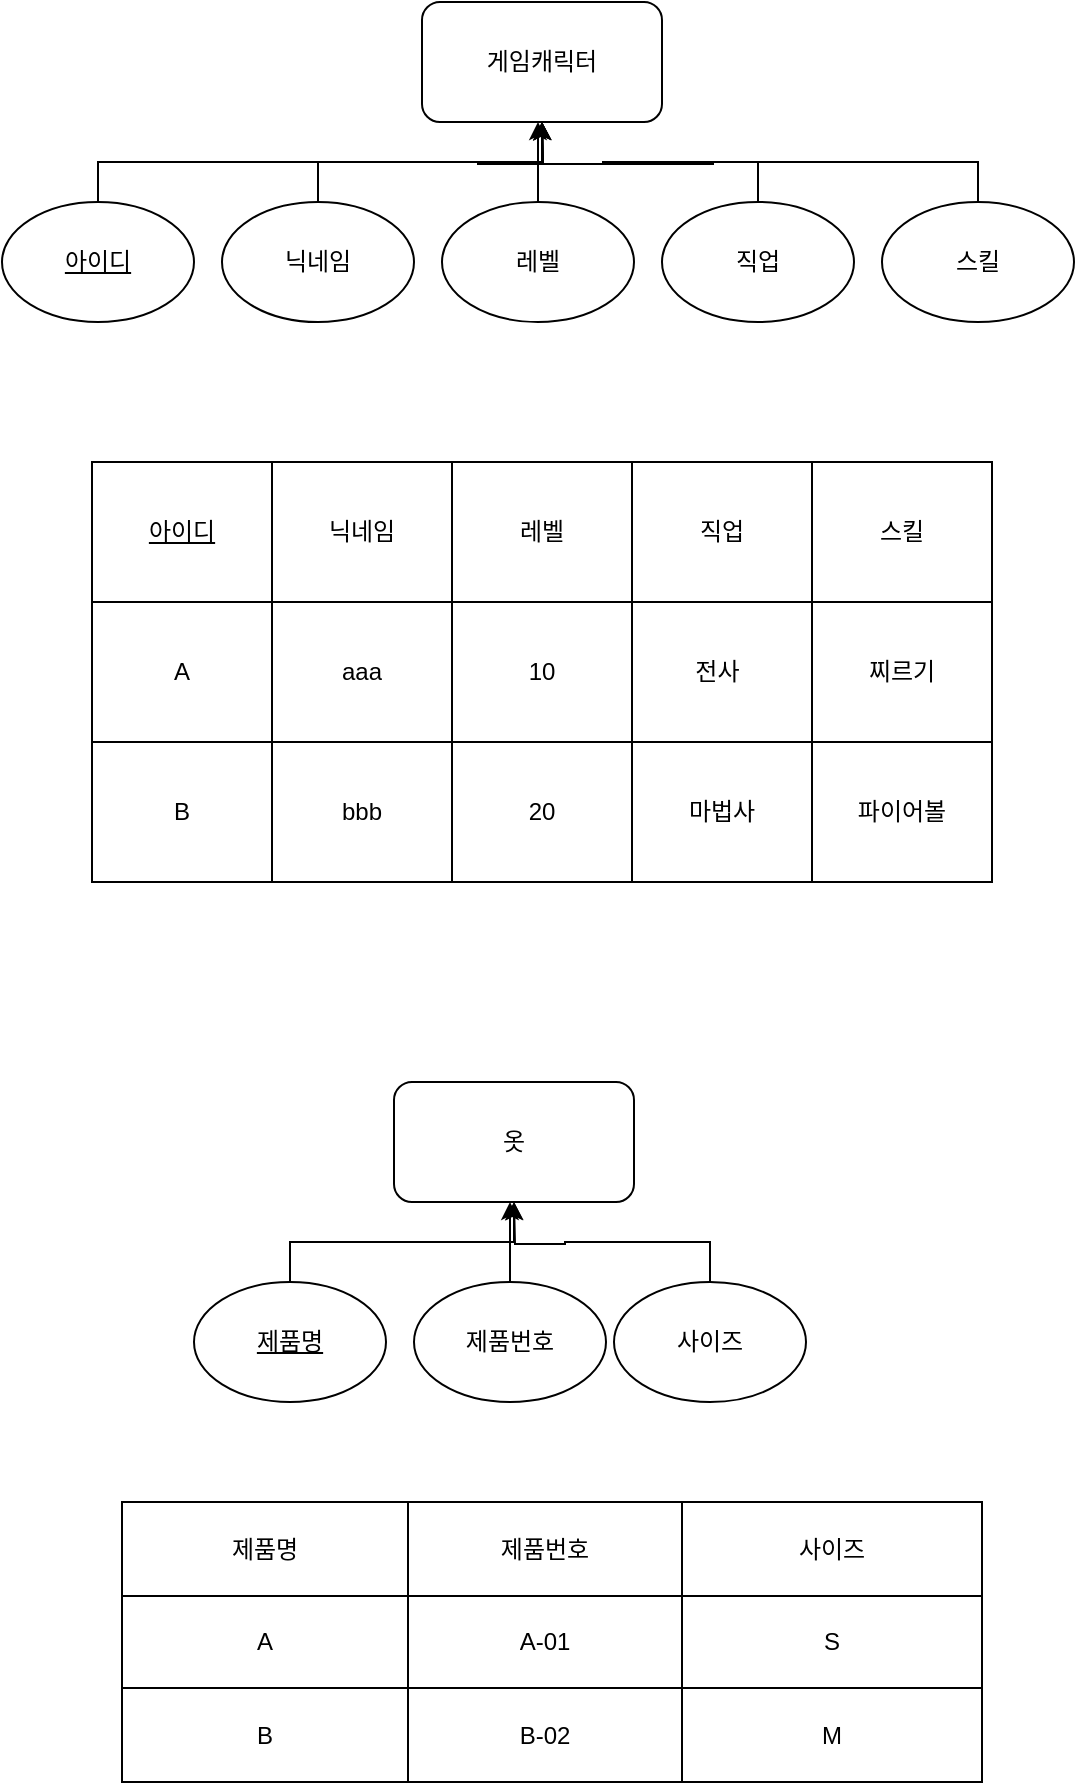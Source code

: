 <mxfile version="16.0.0" type="device" pages="2"><diagram id="GrVzftkadPFv-G3hOPtj" name="Page-1"><mxGraphModel dx="509" dy="579" grid="1" gridSize="10" guides="1" tooltips="1" connect="1" arrows="1" fold="1" page="1" pageScale="1" pageWidth="827" pageHeight="1169" math="0" shadow="0"><root><mxCell id="0"/><mxCell id="1" parent="0"/><mxCell id="8YpIu8HoscngSyDvV1vn-9" style="edgeStyle=orthogonalEdgeStyle;rounded=0;orthogonalLoop=1;jettySize=auto;html=1;exitX=0.5;exitY=0;exitDx=0;exitDy=0;" parent="1" source="8YpIu8HoscngSyDvV1vn-1" edge="1"><mxGeometry relative="1" as="geometry"><mxPoint x="400" y="140" as="targetPoint"/></mxGeometry></mxCell><mxCell id="8YpIu8HoscngSyDvV1vn-1" value="닉네임" style="ellipse;whiteSpace=wrap;html=1;" parent="1" vertex="1"><mxGeometry x="240" y="180" width="96" height="60" as="geometry"/></mxCell><mxCell id="8YpIu8HoscngSyDvV1vn-2" value="게임캐릭터" style="rounded=1;whiteSpace=wrap;html=1;" parent="1" vertex="1"><mxGeometry x="340" y="80" width="120" height="60" as="geometry"/></mxCell><mxCell id="8YpIu8HoscngSyDvV1vn-10" style="edgeStyle=orthogonalEdgeStyle;rounded=0;orthogonalLoop=1;jettySize=auto;html=1;exitX=0.5;exitY=0;exitDx=0;exitDy=0;" parent="1" source="8YpIu8HoscngSyDvV1vn-3" edge="1"><mxGeometry relative="1" as="geometry"><mxPoint x="398" y="140" as="targetPoint"/></mxGeometry></mxCell><mxCell id="8YpIu8HoscngSyDvV1vn-3" value="레벨" style="ellipse;whiteSpace=wrap;html=1;" parent="1" vertex="1"><mxGeometry x="350" y="180" width="96" height="60" as="geometry"/></mxCell><mxCell id="8YpIu8HoscngSyDvV1vn-11" style="edgeStyle=orthogonalEdgeStyle;rounded=0;orthogonalLoop=1;jettySize=auto;html=1;exitX=0.5;exitY=0;exitDx=0;exitDy=0;" parent="1" source="8YpIu8HoscngSyDvV1vn-4" edge="1"><mxGeometry relative="1" as="geometry"><mxPoint x="400" y="140" as="targetPoint"/></mxGeometry></mxCell><mxCell id="8YpIu8HoscngSyDvV1vn-4" value="직업" style="ellipse;whiteSpace=wrap;html=1;" parent="1" vertex="1"><mxGeometry x="460" y="180" width="96" height="60" as="geometry"/></mxCell><mxCell id="8YpIu8HoscngSyDvV1vn-12" style="edgeStyle=orthogonalEdgeStyle;rounded=0;orthogonalLoop=1;jettySize=auto;html=1;exitX=0.5;exitY=0;exitDx=0;exitDy=0;" parent="1" source="8YpIu8HoscngSyDvV1vn-5" edge="1"><mxGeometry relative="1" as="geometry"><mxPoint x="400" y="140" as="targetPoint"/></mxGeometry></mxCell><mxCell id="8YpIu8HoscngSyDvV1vn-5" value="스킬" style="ellipse;whiteSpace=wrap;html=1;" parent="1" vertex="1"><mxGeometry x="570" y="180" width="96" height="60" as="geometry"/></mxCell><mxCell id="8YpIu8HoscngSyDvV1vn-8" style="edgeStyle=orthogonalEdgeStyle;rounded=0;orthogonalLoop=1;jettySize=auto;html=1;exitX=0.5;exitY=0;exitDx=0;exitDy=0;entryX=0.5;entryY=1;entryDx=0;entryDy=0;" parent="1" source="8YpIu8HoscngSyDvV1vn-6" target="8YpIu8HoscngSyDvV1vn-2" edge="1"><mxGeometry relative="1" as="geometry"/></mxCell><mxCell id="8YpIu8HoscngSyDvV1vn-6" value="&lt;u&gt;아이디&lt;/u&gt;" style="ellipse;whiteSpace=wrap;html=1;" parent="1" vertex="1"><mxGeometry x="130" y="180" width="96" height="60" as="geometry"/></mxCell><mxCell id="UnoXtULOWUExB36kp30v-1" style="edgeStyle=orthogonalEdgeStyle;rounded=0;orthogonalLoop=1;jettySize=auto;html=1;exitX=0.5;exitY=0;exitDx=0;exitDy=0;" edge="1" parent="1" source="UnoXtULOWUExB36kp30v-2"><mxGeometry relative="1" as="geometry"><mxPoint x="386" y="680" as="targetPoint"/></mxGeometry></mxCell><mxCell id="UnoXtULOWUExB36kp30v-2" value="사이즈" style="ellipse;whiteSpace=wrap;html=1;" vertex="1" parent="1"><mxGeometry x="436" y="720" width="96" height="60" as="geometry"/></mxCell><mxCell id="UnoXtULOWUExB36kp30v-3" value="옷" style="rounded=1;whiteSpace=wrap;html=1;" vertex="1" parent="1"><mxGeometry x="326" y="620" width="120" height="60" as="geometry"/></mxCell><mxCell id="UnoXtULOWUExB36kp30v-4" style="edgeStyle=orthogonalEdgeStyle;rounded=0;orthogonalLoop=1;jettySize=auto;html=1;exitX=0.5;exitY=0;exitDx=0;exitDy=0;" edge="1" parent="1" source="UnoXtULOWUExB36kp30v-5"><mxGeometry relative="1" as="geometry"><mxPoint x="384" y="680" as="targetPoint"/></mxGeometry></mxCell><mxCell id="UnoXtULOWUExB36kp30v-5" value="제품번호" style="ellipse;whiteSpace=wrap;html=1;" vertex="1" parent="1"><mxGeometry x="336" y="720" width="96" height="60" as="geometry"/></mxCell><mxCell id="UnoXtULOWUExB36kp30v-10" style="edgeStyle=orthogonalEdgeStyle;rounded=0;orthogonalLoop=1;jettySize=auto;html=1;exitX=0.5;exitY=0;exitDx=0;exitDy=0;entryX=0.5;entryY=1;entryDx=0;entryDy=0;" edge="1" parent="1" source="UnoXtULOWUExB36kp30v-11" target="UnoXtULOWUExB36kp30v-3"><mxGeometry relative="1" as="geometry"/></mxCell><mxCell id="UnoXtULOWUExB36kp30v-11" value="&lt;u&gt;제품명&lt;/u&gt;" style="ellipse;whiteSpace=wrap;html=1;" vertex="1" parent="1"><mxGeometry x="226" y="720" width="96" height="60" as="geometry"/></mxCell><mxCell id="UnoXtULOWUExB36kp30v-12" value="" style="shape=table;html=1;whiteSpace=wrap;startSize=0;container=1;collapsible=0;childLayout=tableLayout;" vertex="1" parent="1"><mxGeometry x="190" y="830" width="430" height="140" as="geometry"/></mxCell><mxCell id="UnoXtULOWUExB36kp30v-13" value="" style="shape=partialRectangle;html=1;whiteSpace=wrap;collapsible=0;dropTarget=0;pointerEvents=0;fillColor=none;top=0;left=0;bottom=0;right=0;points=[[0,0.5],[1,0.5]];portConstraint=eastwest;" vertex="1" parent="UnoXtULOWUExB36kp30v-12"><mxGeometry width="430" height="47" as="geometry"/></mxCell><mxCell id="UnoXtULOWUExB36kp30v-14" value="제품명" style="shape=partialRectangle;html=1;whiteSpace=wrap;connectable=0;fillColor=none;top=0;left=0;bottom=0;right=0;overflow=hidden;pointerEvents=1;" vertex="1" parent="UnoXtULOWUExB36kp30v-13"><mxGeometry width="143" height="47" as="geometry"><mxRectangle width="143" height="47" as="alternateBounds"/></mxGeometry></mxCell><mxCell id="UnoXtULOWUExB36kp30v-15" value="제품번호" style="shape=partialRectangle;html=1;whiteSpace=wrap;connectable=0;fillColor=none;top=0;left=0;bottom=0;right=0;overflow=hidden;pointerEvents=1;" vertex="1" parent="UnoXtULOWUExB36kp30v-13"><mxGeometry x="143" width="137" height="47" as="geometry"><mxRectangle width="137" height="47" as="alternateBounds"/></mxGeometry></mxCell><mxCell id="UnoXtULOWUExB36kp30v-16" value="사이즈" style="shape=partialRectangle;html=1;whiteSpace=wrap;connectable=0;fillColor=none;top=0;left=0;bottom=0;right=0;overflow=hidden;pointerEvents=1;" vertex="1" parent="UnoXtULOWUExB36kp30v-13"><mxGeometry x="280" width="150" height="47" as="geometry"><mxRectangle width="150" height="47" as="alternateBounds"/></mxGeometry></mxCell><mxCell id="UnoXtULOWUExB36kp30v-17" value="" style="shape=partialRectangle;html=1;whiteSpace=wrap;collapsible=0;dropTarget=0;pointerEvents=0;fillColor=none;top=0;left=0;bottom=0;right=0;points=[[0,0.5],[1,0.5]];portConstraint=eastwest;" vertex="1" parent="UnoXtULOWUExB36kp30v-12"><mxGeometry y="47" width="430" height="46" as="geometry"/></mxCell><mxCell id="UnoXtULOWUExB36kp30v-18" value="A" style="shape=partialRectangle;html=1;whiteSpace=wrap;connectable=0;fillColor=none;top=0;left=0;bottom=0;right=0;overflow=hidden;pointerEvents=1;" vertex="1" parent="UnoXtULOWUExB36kp30v-17"><mxGeometry width="143" height="46" as="geometry"><mxRectangle width="143" height="46" as="alternateBounds"/></mxGeometry></mxCell><mxCell id="UnoXtULOWUExB36kp30v-19" value="A-01" style="shape=partialRectangle;html=1;whiteSpace=wrap;connectable=0;fillColor=none;top=0;left=0;bottom=0;right=0;overflow=hidden;pointerEvents=1;" vertex="1" parent="UnoXtULOWUExB36kp30v-17"><mxGeometry x="143" width="137" height="46" as="geometry"><mxRectangle width="137" height="46" as="alternateBounds"/></mxGeometry></mxCell><mxCell id="UnoXtULOWUExB36kp30v-20" value="S" style="shape=partialRectangle;html=1;whiteSpace=wrap;connectable=0;fillColor=none;top=0;left=0;bottom=0;right=0;overflow=hidden;pointerEvents=1;" vertex="1" parent="UnoXtULOWUExB36kp30v-17"><mxGeometry x="280" width="150" height="46" as="geometry"><mxRectangle width="150" height="46" as="alternateBounds"/></mxGeometry></mxCell><mxCell id="UnoXtULOWUExB36kp30v-21" value="" style="shape=partialRectangle;html=1;whiteSpace=wrap;collapsible=0;dropTarget=0;pointerEvents=0;fillColor=none;top=0;left=0;bottom=0;right=0;points=[[0,0.5],[1,0.5]];portConstraint=eastwest;" vertex="1" parent="UnoXtULOWUExB36kp30v-12"><mxGeometry y="93" width="430" height="47" as="geometry"/></mxCell><mxCell id="UnoXtULOWUExB36kp30v-22" value="B" style="shape=partialRectangle;html=1;whiteSpace=wrap;connectable=0;fillColor=none;top=0;left=0;bottom=0;right=0;overflow=hidden;pointerEvents=1;" vertex="1" parent="UnoXtULOWUExB36kp30v-21"><mxGeometry width="143" height="47" as="geometry"><mxRectangle width="143" height="47" as="alternateBounds"/></mxGeometry></mxCell><mxCell id="UnoXtULOWUExB36kp30v-23" value="B-02" style="shape=partialRectangle;html=1;whiteSpace=wrap;connectable=0;fillColor=none;top=0;left=0;bottom=0;right=0;overflow=hidden;pointerEvents=1;" vertex="1" parent="UnoXtULOWUExB36kp30v-21"><mxGeometry x="143" width="137" height="47" as="geometry"><mxRectangle width="137" height="47" as="alternateBounds"/></mxGeometry></mxCell><mxCell id="UnoXtULOWUExB36kp30v-24" value="M" style="shape=partialRectangle;html=1;whiteSpace=wrap;connectable=0;fillColor=none;top=0;left=0;bottom=0;right=0;overflow=hidden;pointerEvents=1;" vertex="1" parent="UnoXtULOWUExB36kp30v-21"><mxGeometry x="280" width="150" height="47" as="geometry"><mxRectangle width="150" height="47" as="alternateBounds"/></mxGeometry></mxCell><mxCell id="AfAcZrVL852TTUt95RLt-39" value="" style="shape=table;startSize=0;container=1;collapsible=0;childLayout=tableLayout;" vertex="1" parent="1"><mxGeometry x="175" y="310" width="450" height="210" as="geometry"/></mxCell><mxCell id="AfAcZrVL852TTUt95RLt-40" value="" style="shape=partialRectangle;collapsible=0;dropTarget=0;pointerEvents=0;fillColor=none;top=0;left=0;bottom=0;right=0;points=[[0,0.5],[1,0.5]];portConstraint=eastwest;" vertex="1" parent="AfAcZrVL852TTUt95RLt-39"><mxGeometry width="450" height="70" as="geometry"/></mxCell><mxCell id="AfAcZrVL852TTUt95RLt-41" value="&lt;u&gt;아이디&lt;/u&gt;" style="shape=partialRectangle;html=1;whiteSpace=wrap;connectable=0;overflow=hidden;fillColor=none;top=0;left=0;bottom=0;right=0;pointerEvents=1;" vertex="1" parent="AfAcZrVL852TTUt95RLt-40"><mxGeometry width="90" height="70" as="geometry"><mxRectangle width="90" height="70" as="alternateBounds"/></mxGeometry></mxCell><mxCell id="AfAcZrVL852TTUt95RLt-42" value="&lt;span&gt;닉네임&lt;/span&gt;" style="shape=partialRectangle;html=1;whiteSpace=wrap;connectable=0;overflow=hidden;fillColor=none;top=0;left=0;bottom=0;right=0;pointerEvents=1;" vertex="1" parent="AfAcZrVL852TTUt95RLt-40"><mxGeometry x="90" width="90" height="70" as="geometry"><mxRectangle width="90" height="70" as="alternateBounds"/></mxGeometry></mxCell><mxCell id="AfAcZrVL852TTUt95RLt-43" value="&lt;span&gt;레벨&lt;/span&gt;" style="shape=partialRectangle;html=1;whiteSpace=wrap;connectable=0;overflow=hidden;fillColor=none;top=0;left=0;bottom=0;right=0;pointerEvents=1;" vertex="1" parent="AfAcZrVL852TTUt95RLt-40"><mxGeometry x="180" width="90" height="70" as="geometry"><mxRectangle width="90" height="70" as="alternateBounds"/></mxGeometry></mxCell><mxCell id="AfAcZrVL852TTUt95RLt-44" value="&lt;span&gt;직업&lt;/span&gt;" style="shape=partialRectangle;html=1;whiteSpace=wrap;connectable=0;overflow=hidden;fillColor=none;top=0;left=0;bottom=0;right=0;pointerEvents=1;" vertex="1" parent="AfAcZrVL852TTUt95RLt-40"><mxGeometry x="270" width="90" height="70" as="geometry"><mxRectangle width="90" height="70" as="alternateBounds"/></mxGeometry></mxCell><mxCell id="AfAcZrVL852TTUt95RLt-45" value="&lt;span&gt;스킬&lt;/span&gt;" style="shape=partialRectangle;html=1;whiteSpace=wrap;connectable=0;overflow=hidden;fillColor=none;top=0;left=0;bottom=0;right=0;pointerEvents=1;" vertex="1" parent="AfAcZrVL852TTUt95RLt-40"><mxGeometry x="360" width="90" height="70" as="geometry"><mxRectangle width="90" height="70" as="alternateBounds"/></mxGeometry></mxCell><mxCell id="AfAcZrVL852TTUt95RLt-46" value="" style="shape=partialRectangle;collapsible=0;dropTarget=0;pointerEvents=0;fillColor=none;top=0;left=0;bottom=0;right=0;points=[[0,0.5],[1,0.5]];portConstraint=eastwest;" vertex="1" parent="AfAcZrVL852TTUt95RLt-39"><mxGeometry y="70" width="450" height="70" as="geometry"/></mxCell><mxCell id="AfAcZrVL852TTUt95RLt-47" value="A" style="shape=partialRectangle;html=1;whiteSpace=wrap;connectable=0;overflow=hidden;fillColor=none;top=0;left=0;bottom=0;right=0;pointerEvents=1;" vertex="1" parent="AfAcZrVL852TTUt95RLt-46"><mxGeometry width="90" height="70" as="geometry"><mxRectangle width="90" height="70" as="alternateBounds"/></mxGeometry></mxCell><mxCell id="AfAcZrVL852TTUt95RLt-48" value="aaa" style="shape=partialRectangle;html=1;whiteSpace=wrap;connectable=0;overflow=hidden;fillColor=none;top=0;left=0;bottom=0;right=0;pointerEvents=1;" vertex="1" parent="AfAcZrVL852TTUt95RLt-46"><mxGeometry x="90" width="90" height="70" as="geometry"><mxRectangle width="90" height="70" as="alternateBounds"/></mxGeometry></mxCell><mxCell id="AfAcZrVL852TTUt95RLt-49" value="10" style="shape=partialRectangle;html=1;whiteSpace=wrap;connectable=0;overflow=hidden;fillColor=none;top=0;left=0;bottom=0;right=0;pointerEvents=1;" vertex="1" parent="AfAcZrVL852TTUt95RLt-46"><mxGeometry x="180" width="90" height="70" as="geometry"><mxRectangle width="90" height="70" as="alternateBounds"/></mxGeometry></mxCell><mxCell id="AfAcZrVL852TTUt95RLt-50" value="전사&lt;span style=&quot;white-space: pre&quot;&gt;&#9;&lt;/span&gt;" style="shape=partialRectangle;html=1;whiteSpace=wrap;connectable=0;overflow=hidden;fillColor=none;top=0;left=0;bottom=0;right=0;pointerEvents=1;" vertex="1" parent="AfAcZrVL852TTUt95RLt-46"><mxGeometry x="270" width="90" height="70" as="geometry"><mxRectangle width="90" height="70" as="alternateBounds"/></mxGeometry></mxCell><mxCell id="AfAcZrVL852TTUt95RLt-51" value="찌르기" style="shape=partialRectangle;html=1;whiteSpace=wrap;connectable=0;overflow=hidden;fillColor=none;top=0;left=0;bottom=0;right=0;pointerEvents=1;" vertex="1" parent="AfAcZrVL852TTUt95RLt-46"><mxGeometry x="360" width="90" height="70" as="geometry"><mxRectangle width="90" height="70" as="alternateBounds"/></mxGeometry></mxCell><mxCell id="AfAcZrVL852TTUt95RLt-52" value="" style="shape=partialRectangle;collapsible=0;dropTarget=0;pointerEvents=0;fillColor=none;top=0;left=0;bottom=0;right=0;points=[[0,0.5],[1,0.5]];portConstraint=eastwest;" vertex="1" parent="AfAcZrVL852TTUt95RLt-39"><mxGeometry y="140" width="450" height="70" as="geometry"/></mxCell><mxCell id="AfAcZrVL852TTUt95RLt-53" value="B" style="shape=partialRectangle;html=1;whiteSpace=wrap;connectable=0;overflow=hidden;fillColor=none;top=0;left=0;bottom=0;right=0;pointerEvents=1;" vertex="1" parent="AfAcZrVL852TTUt95RLt-52"><mxGeometry width="90" height="70" as="geometry"><mxRectangle width="90" height="70" as="alternateBounds"/></mxGeometry></mxCell><mxCell id="AfAcZrVL852TTUt95RLt-54" value="bbb" style="shape=partialRectangle;html=1;whiteSpace=wrap;connectable=0;overflow=hidden;fillColor=none;top=0;left=0;bottom=0;right=0;pointerEvents=1;" vertex="1" parent="AfAcZrVL852TTUt95RLt-52"><mxGeometry x="90" width="90" height="70" as="geometry"><mxRectangle width="90" height="70" as="alternateBounds"/></mxGeometry></mxCell><mxCell id="AfAcZrVL852TTUt95RLt-55" value="20" style="shape=partialRectangle;html=1;whiteSpace=wrap;connectable=0;overflow=hidden;fillColor=none;top=0;left=0;bottom=0;right=0;pointerEvents=1;" vertex="1" parent="AfAcZrVL852TTUt95RLt-52"><mxGeometry x="180" width="90" height="70" as="geometry"><mxRectangle width="90" height="70" as="alternateBounds"/></mxGeometry></mxCell><mxCell id="AfAcZrVL852TTUt95RLt-56" value="마법사" style="shape=partialRectangle;html=1;whiteSpace=wrap;connectable=0;overflow=hidden;fillColor=none;top=0;left=0;bottom=0;right=0;pointerEvents=1;" vertex="1" parent="AfAcZrVL852TTUt95RLt-52"><mxGeometry x="270" width="90" height="70" as="geometry"><mxRectangle width="90" height="70" as="alternateBounds"/></mxGeometry></mxCell><mxCell id="AfAcZrVL852TTUt95RLt-57" value="파이어볼" style="shape=partialRectangle;html=1;whiteSpace=wrap;connectable=0;overflow=hidden;fillColor=none;top=0;left=0;bottom=0;right=0;pointerEvents=1;" vertex="1" parent="AfAcZrVL852TTUt95RLt-52"><mxGeometry x="360" width="90" height="70" as="geometry"><mxRectangle width="90" height="70" as="alternateBounds"/></mxGeometry></mxCell></root></mxGraphModel></diagram><diagram id="ZYc2yViU1auO8hdfQFw1" name="Page-2"><mxGraphModel dx="509" dy="579" grid="1" gridSize="10" guides="1" tooltips="1" connect="1" arrows="1" fold="1" page="1" pageScale="1" pageWidth="827" pageHeight="1169" math="0" shadow="0"><root><mxCell id="3-fFDBDJNXGfXk7EBQNC-0"/><mxCell id="3-fFDBDJNXGfXk7EBQNC-1" parent="3-fFDBDJNXGfXk7EBQNC-0"/><mxCell id="3-fFDBDJNXGfXk7EBQNC-2" style="edgeStyle=orthogonalEdgeStyle;rounded=0;orthogonalLoop=1;jettySize=auto;html=1;exitX=0.5;exitY=0;exitDx=0;exitDy=0;" edge="1" parent="3-fFDBDJNXGfXk7EBQNC-1" source="3-fFDBDJNXGfXk7EBQNC-3"><mxGeometry relative="1" as="geometry"><mxPoint x="550" y="370" as="targetPoint"/></mxGeometry></mxCell><mxCell id="3-fFDBDJNXGfXk7EBQNC-3" value="닉네임" style="ellipse;whiteSpace=wrap;html=1;" vertex="1" parent="3-fFDBDJNXGfXk7EBQNC-1"><mxGeometry x="390" y="410" width="96" height="60" as="geometry"/></mxCell><mxCell id="3-fFDBDJNXGfXk7EBQNC-4" value="게임캐릭터" style="rounded=1;whiteSpace=wrap;html=1;" vertex="1" parent="3-fFDBDJNXGfXk7EBQNC-1"><mxGeometry x="490" y="310" width="120" height="60" as="geometry"/></mxCell><mxCell id="3-fFDBDJNXGfXk7EBQNC-5" style="edgeStyle=orthogonalEdgeStyle;rounded=0;orthogonalLoop=1;jettySize=auto;html=1;exitX=0.5;exitY=0;exitDx=0;exitDy=0;" edge="1" parent="3-fFDBDJNXGfXk7EBQNC-1" source="3-fFDBDJNXGfXk7EBQNC-6"><mxGeometry relative="1" as="geometry"><mxPoint x="548" y="370" as="targetPoint"/></mxGeometry></mxCell><mxCell id="3-fFDBDJNXGfXk7EBQNC-6" value="레벨" style="ellipse;whiteSpace=wrap;html=1;" vertex="1" parent="3-fFDBDJNXGfXk7EBQNC-1"><mxGeometry x="500" y="410" width="96" height="60" as="geometry"/></mxCell><mxCell id="3-fFDBDJNXGfXk7EBQNC-7" style="edgeStyle=orthogonalEdgeStyle;rounded=0;orthogonalLoop=1;jettySize=auto;html=1;exitX=0.5;exitY=0;exitDx=0;exitDy=0;" edge="1" parent="3-fFDBDJNXGfXk7EBQNC-1" source="3-fFDBDJNXGfXk7EBQNC-8"><mxGeometry relative="1" as="geometry"><mxPoint x="550" y="370" as="targetPoint"/></mxGeometry></mxCell><mxCell id="3-fFDBDJNXGfXk7EBQNC-8" value="직업" style="ellipse;whiteSpace=wrap;html=1;" vertex="1" parent="3-fFDBDJNXGfXk7EBQNC-1"><mxGeometry x="610" y="410" width="96" height="60" as="geometry"/></mxCell><mxCell id="3-fFDBDJNXGfXk7EBQNC-9" style="edgeStyle=orthogonalEdgeStyle;rounded=0;orthogonalLoop=1;jettySize=auto;html=1;exitX=0.5;exitY=0;exitDx=0;exitDy=0;" edge="1" parent="3-fFDBDJNXGfXk7EBQNC-1" source="3-fFDBDJNXGfXk7EBQNC-10"><mxGeometry relative="1" as="geometry"><mxPoint x="550" y="370" as="targetPoint"/></mxGeometry></mxCell><mxCell id="3-fFDBDJNXGfXk7EBQNC-10" value="스킬" style="ellipse;whiteSpace=wrap;html=1;" vertex="1" parent="3-fFDBDJNXGfXk7EBQNC-1"><mxGeometry x="720" y="410" width="96" height="60" as="geometry"/></mxCell><mxCell id="3-fFDBDJNXGfXk7EBQNC-11" style="edgeStyle=orthogonalEdgeStyle;rounded=0;orthogonalLoop=1;jettySize=auto;html=1;exitX=0.5;exitY=0;exitDx=0;exitDy=0;entryX=0.5;entryY=1;entryDx=0;entryDy=0;" edge="1" parent="3-fFDBDJNXGfXk7EBQNC-1" source="3-fFDBDJNXGfXk7EBQNC-12" target="3-fFDBDJNXGfXk7EBQNC-4"><mxGeometry relative="1" as="geometry"/></mxCell><mxCell id="3-fFDBDJNXGfXk7EBQNC-12" value="&lt;u&gt;아이디&lt;/u&gt;" style="ellipse;whiteSpace=wrap;html=1;" vertex="1" parent="3-fFDBDJNXGfXk7EBQNC-1"><mxGeometry x="280" y="410" width="96" height="60" as="geometry"/></mxCell><mxCell id="3-fFDBDJNXGfXk7EBQNC-13" style="edgeStyle=orthogonalEdgeStyle;rounded=0;orthogonalLoop=1;jettySize=auto;html=1;exitX=0.5;exitY=0;exitDx=0;exitDy=0;" edge="1" parent="3-fFDBDJNXGfXk7EBQNC-1" source="3-fFDBDJNXGfXk7EBQNC-14"><mxGeometry relative="1" as="geometry"><mxPoint x="536" y="910" as="targetPoint"/></mxGeometry></mxCell><mxCell id="3-fFDBDJNXGfXk7EBQNC-14" value="사이즈" style="ellipse;whiteSpace=wrap;html=1;" vertex="1" parent="3-fFDBDJNXGfXk7EBQNC-1"><mxGeometry x="586" y="950" width="96" height="60" as="geometry"/></mxCell><mxCell id="3-fFDBDJNXGfXk7EBQNC-15" value="옷" style="rounded=1;whiteSpace=wrap;html=1;" vertex="1" parent="3-fFDBDJNXGfXk7EBQNC-1"><mxGeometry x="476" y="850" width="120" height="60" as="geometry"/></mxCell><mxCell id="3-fFDBDJNXGfXk7EBQNC-16" style="edgeStyle=orthogonalEdgeStyle;rounded=0;orthogonalLoop=1;jettySize=auto;html=1;exitX=0.5;exitY=0;exitDx=0;exitDy=0;" edge="1" parent="3-fFDBDJNXGfXk7EBQNC-1" source="3-fFDBDJNXGfXk7EBQNC-17"><mxGeometry relative="1" as="geometry"><mxPoint x="534" y="910" as="targetPoint"/></mxGeometry></mxCell><mxCell id="3-fFDBDJNXGfXk7EBQNC-17" value="제품번호" style="ellipse;whiteSpace=wrap;html=1;" vertex="1" parent="3-fFDBDJNXGfXk7EBQNC-1"><mxGeometry x="486" y="950" width="96" height="60" as="geometry"/></mxCell><mxCell id="3-fFDBDJNXGfXk7EBQNC-18" style="edgeStyle=orthogonalEdgeStyle;rounded=0;orthogonalLoop=1;jettySize=auto;html=1;exitX=0.5;exitY=0;exitDx=0;exitDy=0;entryX=0.5;entryY=1;entryDx=0;entryDy=0;" edge="1" parent="3-fFDBDJNXGfXk7EBQNC-1" source="3-fFDBDJNXGfXk7EBQNC-19" target="3-fFDBDJNXGfXk7EBQNC-15"><mxGeometry relative="1" as="geometry"/></mxCell><mxCell id="3-fFDBDJNXGfXk7EBQNC-19" value="&lt;u&gt;제품명&lt;/u&gt;" style="ellipse;whiteSpace=wrap;html=1;" vertex="1" parent="3-fFDBDJNXGfXk7EBQNC-1"><mxGeometry x="376" y="950" width="96" height="60" as="geometry"/></mxCell><mxCell id="3-fFDBDJNXGfXk7EBQNC-20" value="" style="shape=table;html=1;whiteSpace=wrap;startSize=0;container=1;collapsible=0;childLayout=tableLayout;" vertex="1" parent="3-fFDBDJNXGfXk7EBQNC-1"><mxGeometry x="340" y="1060" width="430" height="140" as="geometry"/></mxCell><mxCell id="3-fFDBDJNXGfXk7EBQNC-21" value="" style="shape=partialRectangle;html=1;whiteSpace=wrap;collapsible=0;dropTarget=0;pointerEvents=0;fillColor=none;top=0;left=0;bottom=0;right=0;points=[[0,0.5],[1,0.5]];portConstraint=eastwest;" vertex="1" parent="3-fFDBDJNXGfXk7EBQNC-20"><mxGeometry width="430" height="47" as="geometry"/></mxCell><mxCell id="3-fFDBDJNXGfXk7EBQNC-22" value="제품명" style="shape=partialRectangle;html=1;whiteSpace=wrap;connectable=0;fillColor=none;top=0;left=0;bottom=0;right=0;overflow=hidden;pointerEvents=1;" vertex="1" parent="3-fFDBDJNXGfXk7EBQNC-21"><mxGeometry width="143" height="47" as="geometry"><mxRectangle width="143" height="47" as="alternateBounds"/></mxGeometry></mxCell><mxCell id="3-fFDBDJNXGfXk7EBQNC-23" value="제품번호" style="shape=partialRectangle;html=1;whiteSpace=wrap;connectable=0;fillColor=none;top=0;left=0;bottom=0;right=0;overflow=hidden;pointerEvents=1;" vertex="1" parent="3-fFDBDJNXGfXk7EBQNC-21"><mxGeometry x="143" width="137" height="47" as="geometry"><mxRectangle width="137" height="47" as="alternateBounds"/></mxGeometry></mxCell><mxCell id="3-fFDBDJNXGfXk7EBQNC-24" value="사이즈" style="shape=partialRectangle;html=1;whiteSpace=wrap;connectable=0;fillColor=none;top=0;left=0;bottom=0;right=0;overflow=hidden;pointerEvents=1;" vertex="1" parent="3-fFDBDJNXGfXk7EBQNC-21"><mxGeometry x="280" width="150" height="47" as="geometry"><mxRectangle width="150" height="47" as="alternateBounds"/></mxGeometry></mxCell><mxCell id="3-fFDBDJNXGfXk7EBQNC-25" value="" style="shape=partialRectangle;html=1;whiteSpace=wrap;collapsible=0;dropTarget=0;pointerEvents=0;fillColor=none;top=0;left=0;bottom=0;right=0;points=[[0,0.5],[1,0.5]];portConstraint=eastwest;" vertex="1" parent="3-fFDBDJNXGfXk7EBQNC-20"><mxGeometry y="47" width="430" height="46" as="geometry"/></mxCell><mxCell id="3-fFDBDJNXGfXk7EBQNC-26" value="A" style="shape=partialRectangle;html=1;whiteSpace=wrap;connectable=0;fillColor=none;top=0;left=0;bottom=0;right=0;overflow=hidden;pointerEvents=1;" vertex="1" parent="3-fFDBDJNXGfXk7EBQNC-25"><mxGeometry width="143" height="46" as="geometry"><mxRectangle width="143" height="46" as="alternateBounds"/></mxGeometry></mxCell><mxCell id="3-fFDBDJNXGfXk7EBQNC-27" value="A-01" style="shape=partialRectangle;html=1;whiteSpace=wrap;connectable=0;fillColor=none;top=0;left=0;bottom=0;right=0;overflow=hidden;pointerEvents=1;" vertex="1" parent="3-fFDBDJNXGfXk7EBQNC-25"><mxGeometry x="143" width="137" height="46" as="geometry"><mxRectangle width="137" height="46" as="alternateBounds"/></mxGeometry></mxCell><mxCell id="3-fFDBDJNXGfXk7EBQNC-28" value="S" style="shape=partialRectangle;html=1;whiteSpace=wrap;connectable=0;fillColor=none;top=0;left=0;bottom=0;right=0;overflow=hidden;pointerEvents=1;" vertex="1" parent="3-fFDBDJNXGfXk7EBQNC-25"><mxGeometry x="280" width="150" height="46" as="geometry"><mxRectangle width="150" height="46" as="alternateBounds"/></mxGeometry></mxCell><mxCell id="3-fFDBDJNXGfXk7EBQNC-29" value="" style="shape=partialRectangle;html=1;whiteSpace=wrap;collapsible=0;dropTarget=0;pointerEvents=0;fillColor=none;top=0;left=0;bottom=0;right=0;points=[[0,0.5],[1,0.5]];portConstraint=eastwest;" vertex="1" parent="3-fFDBDJNXGfXk7EBQNC-20"><mxGeometry y="93" width="430" height="47" as="geometry"/></mxCell><mxCell id="3-fFDBDJNXGfXk7EBQNC-30" value="B" style="shape=partialRectangle;html=1;whiteSpace=wrap;connectable=0;fillColor=none;top=0;left=0;bottom=0;right=0;overflow=hidden;pointerEvents=1;" vertex="1" parent="3-fFDBDJNXGfXk7EBQNC-29"><mxGeometry width="143" height="47" as="geometry"><mxRectangle width="143" height="47" as="alternateBounds"/></mxGeometry></mxCell><mxCell id="3-fFDBDJNXGfXk7EBQNC-31" value="B-02" style="shape=partialRectangle;html=1;whiteSpace=wrap;connectable=0;fillColor=none;top=0;left=0;bottom=0;right=0;overflow=hidden;pointerEvents=1;" vertex="1" parent="3-fFDBDJNXGfXk7EBQNC-29"><mxGeometry x="143" width="137" height="47" as="geometry"><mxRectangle width="137" height="47" as="alternateBounds"/></mxGeometry></mxCell><mxCell id="3-fFDBDJNXGfXk7EBQNC-32" value="M" style="shape=partialRectangle;html=1;whiteSpace=wrap;connectable=0;fillColor=none;top=0;left=0;bottom=0;right=0;overflow=hidden;pointerEvents=1;" vertex="1" parent="3-fFDBDJNXGfXk7EBQNC-29"><mxGeometry x="280" width="150" height="47" as="geometry"><mxRectangle width="150" height="47" as="alternateBounds"/></mxGeometry></mxCell><mxCell id="3-fFDBDJNXGfXk7EBQNC-33" value="" style="shape=table;startSize=0;container=1;collapsible=0;childLayout=tableLayout;" vertex="1" parent="3-fFDBDJNXGfXk7EBQNC-1"><mxGeometry x="325" y="540" width="450" height="210" as="geometry"/></mxCell><mxCell id="3-fFDBDJNXGfXk7EBQNC-34" value="" style="shape=partialRectangle;collapsible=0;dropTarget=0;pointerEvents=0;fillColor=none;top=0;left=0;bottom=0;right=0;points=[[0,0.5],[1,0.5]];portConstraint=eastwest;" vertex="1" parent="3-fFDBDJNXGfXk7EBQNC-33"><mxGeometry width="450" height="70" as="geometry"/></mxCell><mxCell id="3-fFDBDJNXGfXk7EBQNC-35" value="&lt;u&gt;아이디&lt;/u&gt;" style="shape=partialRectangle;html=1;whiteSpace=wrap;connectable=0;overflow=hidden;fillColor=none;top=0;left=0;bottom=0;right=0;pointerEvents=1;" vertex="1" parent="3-fFDBDJNXGfXk7EBQNC-34"><mxGeometry width="90" height="70" as="geometry"><mxRectangle width="90" height="70" as="alternateBounds"/></mxGeometry></mxCell><mxCell id="3-fFDBDJNXGfXk7EBQNC-36" value="&lt;span&gt;닉네임&lt;/span&gt;" style="shape=partialRectangle;html=1;whiteSpace=wrap;connectable=0;overflow=hidden;fillColor=none;top=0;left=0;bottom=0;right=0;pointerEvents=1;" vertex="1" parent="3-fFDBDJNXGfXk7EBQNC-34"><mxGeometry x="90" width="90" height="70" as="geometry"><mxRectangle width="90" height="70" as="alternateBounds"/></mxGeometry></mxCell><mxCell id="3-fFDBDJNXGfXk7EBQNC-37" value="&lt;span&gt;레벨&lt;/span&gt;" style="shape=partialRectangle;html=1;whiteSpace=wrap;connectable=0;overflow=hidden;fillColor=none;top=0;left=0;bottom=0;right=0;pointerEvents=1;" vertex="1" parent="3-fFDBDJNXGfXk7EBQNC-34"><mxGeometry x="180" width="90" height="70" as="geometry"><mxRectangle width="90" height="70" as="alternateBounds"/></mxGeometry></mxCell><mxCell id="3-fFDBDJNXGfXk7EBQNC-38" value="&lt;span&gt;직업&lt;/span&gt;" style="shape=partialRectangle;html=1;whiteSpace=wrap;connectable=0;overflow=hidden;fillColor=none;top=0;left=0;bottom=0;right=0;pointerEvents=1;" vertex="1" parent="3-fFDBDJNXGfXk7EBQNC-34"><mxGeometry x="270" width="90" height="70" as="geometry"><mxRectangle width="90" height="70" as="alternateBounds"/></mxGeometry></mxCell><mxCell id="3-fFDBDJNXGfXk7EBQNC-39" value="&lt;span&gt;스킬&lt;/span&gt;" style="shape=partialRectangle;html=1;whiteSpace=wrap;connectable=0;overflow=hidden;fillColor=none;top=0;left=0;bottom=0;right=0;pointerEvents=1;" vertex="1" parent="3-fFDBDJNXGfXk7EBQNC-34"><mxGeometry x="360" width="90" height="70" as="geometry"><mxRectangle width="90" height="70" as="alternateBounds"/></mxGeometry></mxCell><mxCell id="3-fFDBDJNXGfXk7EBQNC-40" value="" style="shape=partialRectangle;collapsible=0;dropTarget=0;pointerEvents=0;fillColor=none;top=0;left=0;bottom=0;right=0;points=[[0,0.5],[1,0.5]];portConstraint=eastwest;" vertex="1" parent="3-fFDBDJNXGfXk7EBQNC-33"><mxGeometry y="70" width="450" height="70" as="geometry"/></mxCell><mxCell id="3-fFDBDJNXGfXk7EBQNC-41" value="A" style="shape=partialRectangle;html=1;whiteSpace=wrap;connectable=0;overflow=hidden;fillColor=none;top=0;left=0;bottom=0;right=0;pointerEvents=1;" vertex="1" parent="3-fFDBDJNXGfXk7EBQNC-40"><mxGeometry width="90" height="70" as="geometry"><mxRectangle width="90" height="70" as="alternateBounds"/></mxGeometry></mxCell><mxCell id="3-fFDBDJNXGfXk7EBQNC-42" value="aaa" style="shape=partialRectangle;html=1;whiteSpace=wrap;connectable=0;overflow=hidden;fillColor=none;top=0;left=0;bottom=0;right=0;pointerEvents=1;" vertex="1" parent="3-fFDBDJNXGfXk7EBQNC-40"><mxGeometry x="90" width="90" height="70" as="geometry"><mxRectangle width="90" height="70" as="alternateBounds"/></mxGeometry></mxCell><mxCell id="3-fFDBDJNXGfXk7EBQNC-43" value="10" style="shape=partialRectangle;html=1;whiteSpace=wrap;connectable=0;overflow=hidden;fillColor=none;top=0;left=0;bottom=0;right=0;pointerEvents=1;" vertex="1" parent="3-fFDBDJNXGfXk7EBQNC-40"><mxGeometry x="180" width="90" height="70" as="geometry"><mxRectangle width="90" height="70" as="alternateBounds"/></mxGeometry></mxCell><mxCell id="3-fFDBDJNXGfXk7EBQNC-44" value="전사&lt;span style=&quot;white-space: pre&quot;&gt;&#9;&lt;/span&gt;" style="shape=partialRectangle;html=1;whiteSpace=wrap;connectable=0;overflow=hidden;fillColor=none;top=0;left=0;bottom=0;right=0;pointerEvents=1;" vertex="1" parent="3-fFDBDJNXGfXk7EBQNC-40"><mxGeometry x="270" width="90" height="70" as="geometry"><mxRectangle width="90" height="70" as="alternateBounds"/></mxGeometry></mxCell><mxCell id="3-fFDBDJNXGfXk7EBQNC-45" value="찌르기" style="shape=partialRectangle;html=1;whiteSpace=wrap;connectable=0;overflow=hidden;fillColor=none;top=0;left=0;bottom=0;right=0;pointerEvents=1;" vertex="1" parent="3-fFDBDJNXGfXk7EBQNC-40"><mxGeometry x="360" width="90" height="70" as="geometry"><mxRectangle width="90" height="70" as="alternateBounds"/></mxGeometry></mxCell><mxCell id="3-fFDBDJNXGfXk7EBQNC-46" value="" style="shape=partialRectangle;collapsible=0;dropTarget=0;pointerEvents=0;fillColor=none;top=0;left=0;bottom=0;right=0;points=[[0,0.5],[1,0.5]];portConstraint=eastwest;" vertex="1" parent="3-fFDBDJNXGfXk7EBQNC-33"><mxGeometry y="140" width="450" height="70" as="geometry"/></mxCell><mxCell id="3-fFDBDJNXGfXk7EBQNC-47" value="B" style="shape=partialRectangle;html=1;whiteSpace=wrap;connectable=0;overflow=hidden;fillColor=none;top=0;left=0;bottom=0;right=0;pointerEvents=1;" vertex="1" parent="3-fFDBDJNXGfXk7EBQNC-46"><mxGeometry width="90" height="70" as="geometry"><mxRectangle width="90" height="70" as="alternateBounds"/></mxGeometry></mxCell><mxCell id="3-fFDBDJNXGfXk7EBQNC-48" value="bbb" style="shape=partialRectangle;html=1;whiteSpace=wrap;connectable=0;overflow=hidden;fillColor=none;top=0;left=0;bottom=0;right=0;pointerEvents=1;" vertex="1" parent="3-fFDBDJNXGfXk7EBQNC-46"><mxGeometry x="90" width="90" height="70" as="geometry"><mxRectangle width="90" height="70" as="alternateBounds"/></mxGeometry></mxCell><mxCell id="3-fFDBDJNXGfXk7EBQNC-49" value="20" style="shape=partialRectangle;html=1;whiteSpace=wrap;connectable=0;overflow=hidden;fillColor=none;top=0;left=0;bottom=0;right=0;pointerEvents=1;" vertex="1" parent="3-fFDBDJNXGfXk7EBQNC-46"><mxGeometry x="180" width="90" height="70" as="geometry"><mxRectangle width="90" height="70" as="alternateBounds"/></mxGeometry></mxCell><mxCell id="3-fFDBDJNXGfXk7EBQNC-50" value="마법사" style="shape=partialRectangle;html=1;whiteSpace=wrap;connectable=0;overflow=hidden;fillColor=none;top=0;left=0;bottom=0;right=0;pointerEvents=1;" vertex="1" parent="3-fFDBDJNXGfXk7EBQNC-46"><mxGeometry x="270" width="90" height="70" as="geometry"><mxRectangle width="90" height="70" as="alternateBounds"/></mxGeometry></mxCell><mxCell id="3-fFDBDJNXGfXk7EBQNC-51" value="파이어볼" style="shape=partialRectangle;html=1;whiteSpace=wrap;connectable=0;overflow=hidden;fillColor=none;top=0;left=0;bottom=0;right=0;pointerEvents=1;" vertex="1" parent="3-fFDBDJNXGfXk7EBQNC-46"><mxGeometry x="360" width="90" height="70" as="geometry"><mxRectangle width="90" height="70" as="alternateBounds"/></mxGeometry></mxCell></root></mxGraphModel></diagram></mxfile>
